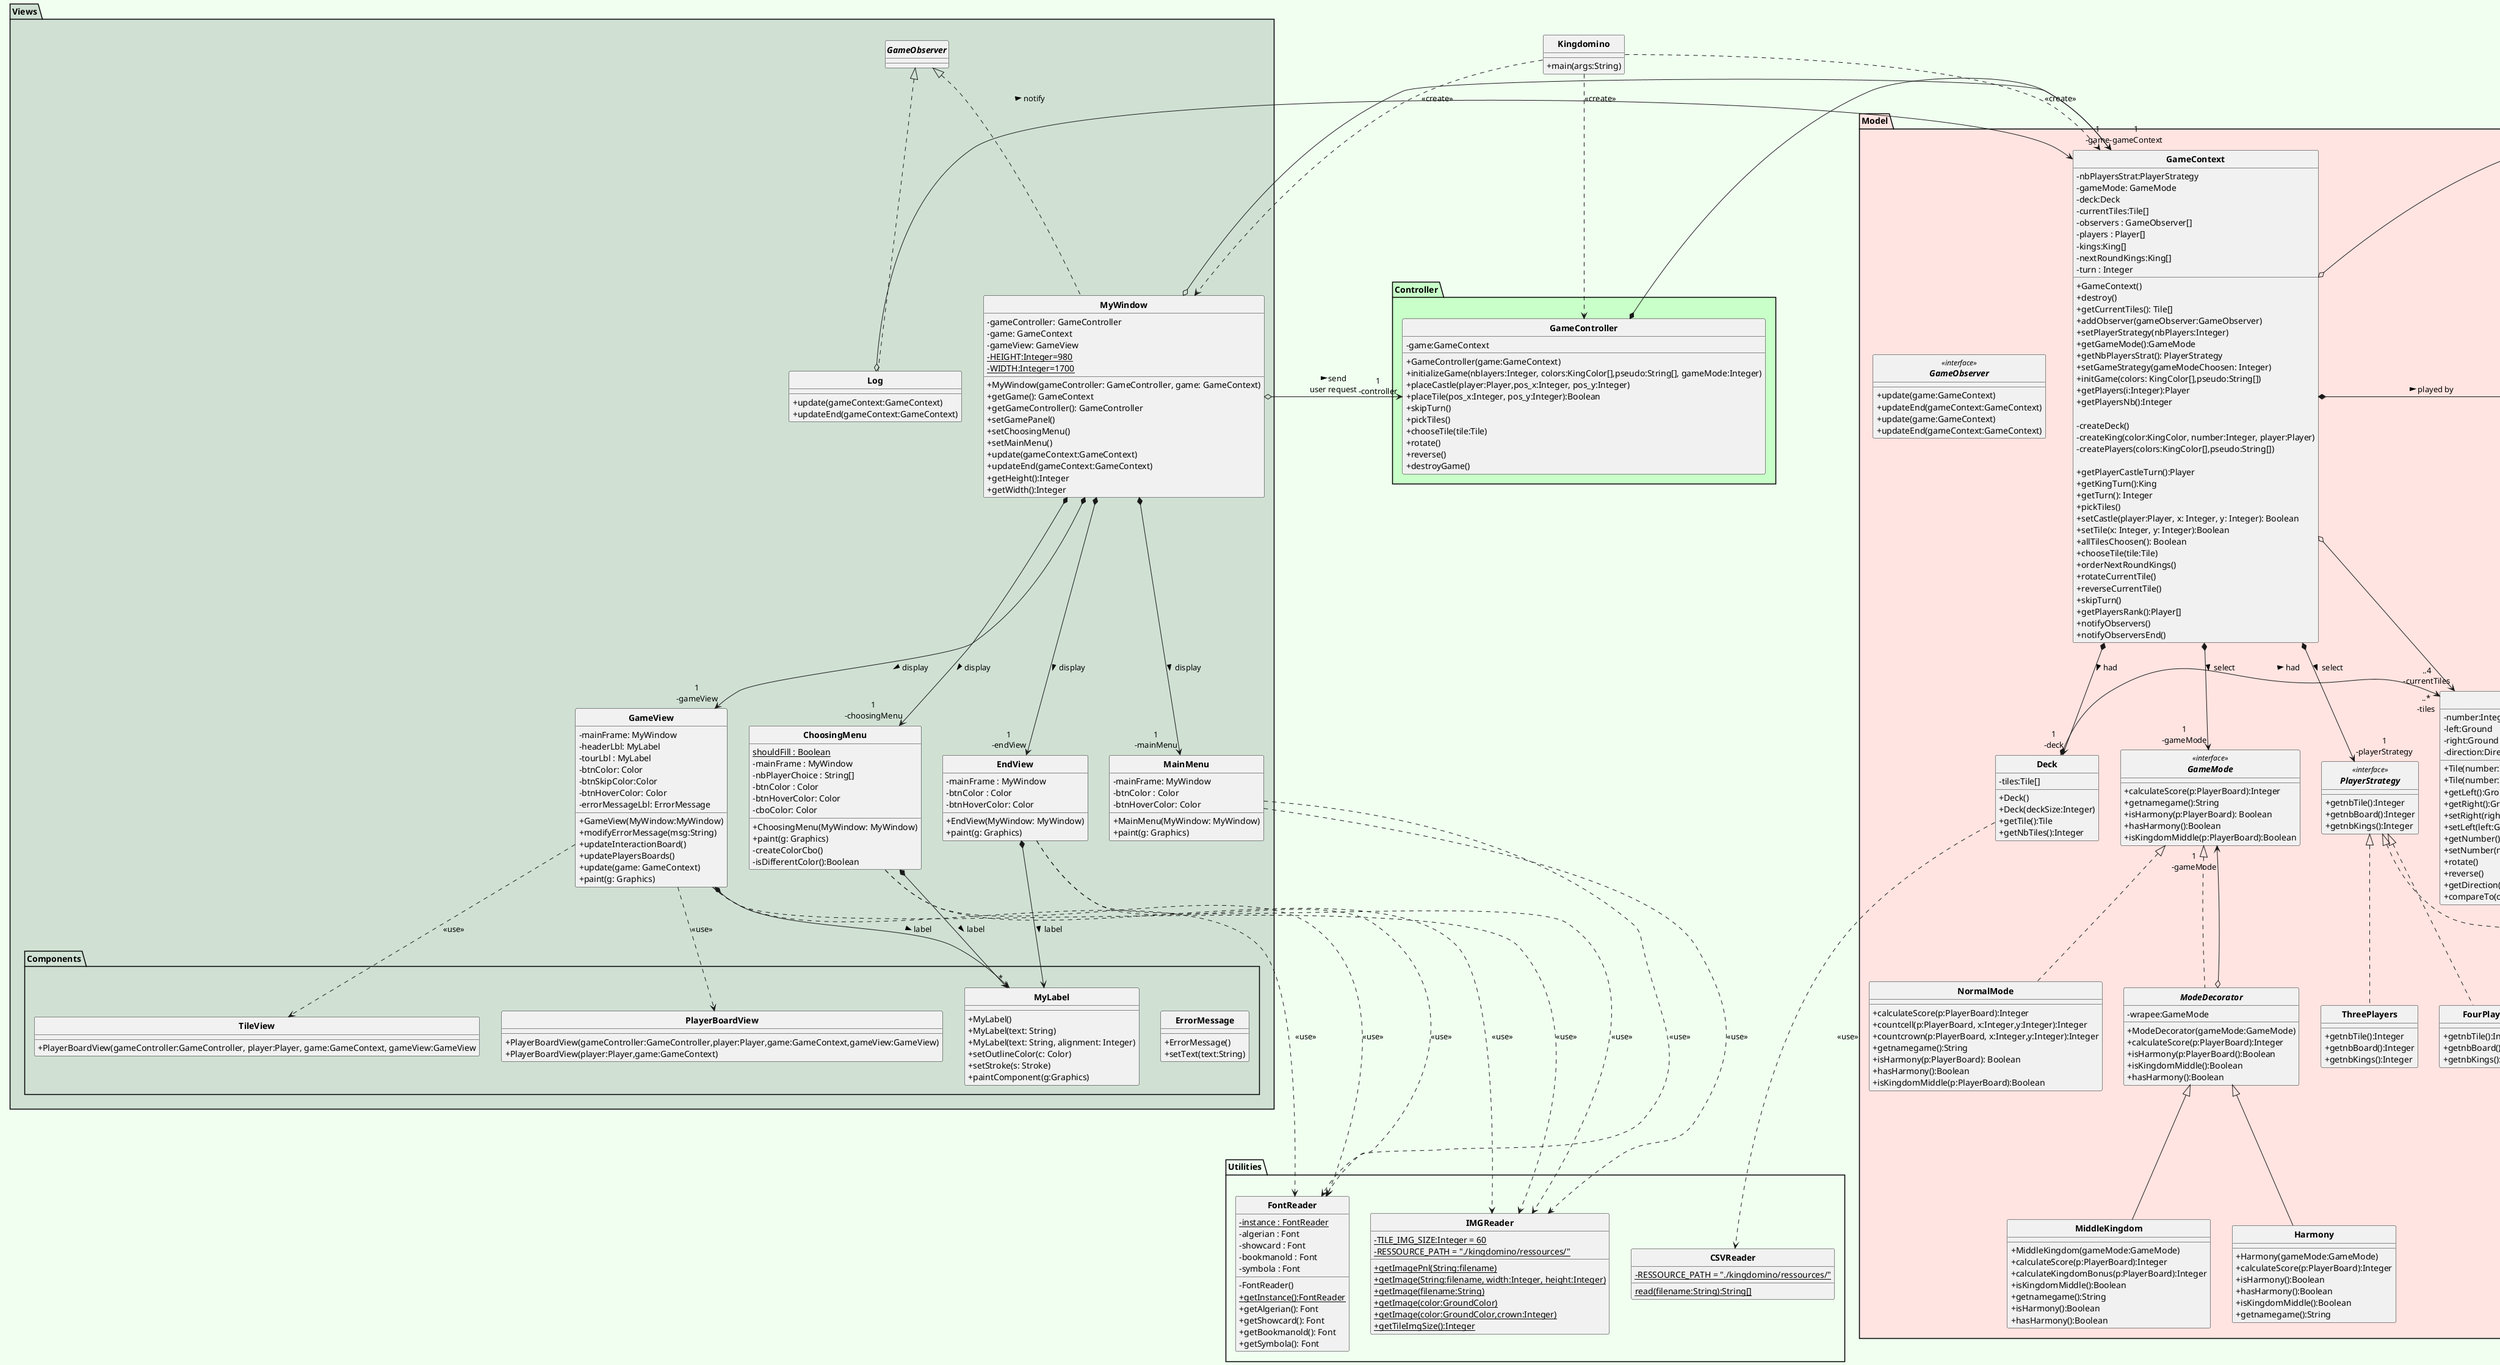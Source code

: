 @startuml
'https://plantuml.com/sequence-diagram
'skinparam style strictuml
skinparam style strictuml
skinparam classAttributeIconSize 0
skinparam classFontStyle Bold
hide enum methods
skinparam BackgroundColor HoneyDew

package Controller #technology{

    class GameController{
        -game:GameContext

        +GameController(game:GameContext)
        +initializeGame(nblayers:Integer, colors:KingColor[],pseudo:String[], gameMode:Integer)
        +placeCastle(player:Player,pos_x:Integer, pos_y:Integer)
        +placeTile(pos_x:Integer, pos_y:Integer):Boolean
        +skipTurn()
        +pickTiles()
        +chooseTile(tile:Tile)
        +rotate()
        +reverse()
        +destroyGame()
    }
}
package Model #mistyrose{

    class Castle implements Positionnable{
        +getColor():GroundColor
        +getCrownNumber():Integer
        +isGroundCounted():Boolean
        +isCrownCounted():Boolean
        +setGroundCounted(groundCounted:Boolean)
        +setCrownCounted(crownCounted:Boolean)
    }

    class Deck{
        -tiles:Tile[]

        +Deck()
        +Deck(deckSize:Integer)
        +getTile():Tile
        +getNbTiles():Integer
    }

    enum Direction{
        NORTH
        SOUTH
        EAST
        WEST
    }

    class TwoPlayers implements PlayerStrategy{
        +getnbTile():Integer
        +getnbBoard():Integer
        +getnbKings():Integer
    }

    class ThreePlayers implements PlayerStrategy{
        +getnbTile():Integer
        +getnbBoard():Integer
        +getnbKings():Integer
    }

    class FourPlayers implements PlayerStrategy{
        +getnbTile():Integer
        +getnbBoard():Integer
        +getnbKings():Integer
    }

    class GameContext{
        -nbPlayersStrat:PlayerStrategy
        -gameMode: GameMode
        -deck:Deck
        -currentTiles:Tile[]
        -observers : GameObserver[]
        -players : Player[]
        -kings:King[]
        -nextRoundKings:King[]
        -turn : Integer

        +GameContext()
        +destroy()
        +getCurrentTiles(): Tile[]
        +addObserver(gameObserver:GameObserver)
        +setPlayerStrategy(nbPlayers:Integer)
        +getGameMode():GameMode
        +getNbPlayersStrat(): PlayerStrategy
        +setGameStrategy(gameModeChoosen: Integer)
        +initGame(colors: KingColor[],pseudo:String[])
        +getPlayers(i:Integer):Player
        +getPlayersNb():Integer

        -createDeck()
        -createKing(color:KingColor, number:Integer, player:Player)
        -createPlayers(colors:KingColor[],pseudo:String[])

        +getPlayerCastleTurn():Player
        +getKingTurn():King
        +getTurn(): Integer
        +pickTiles()
        +setCastle(player:Player, x: Integer, y: Integer): Boolean
        +setTile(x: Integer, y: Integer):Boolean
        +allTilesChoosen(): Boolean
        +chooseTile(tile:Tile)
        +orderNextRoundKings()
        +rotateCurrentTile()
        +reverseCurrentTile()
        +skipTurn()
        +getPlayersRank():Player[]
        +notifyObservers()
        +notifyObserversEnd()
    }

    interface GameMode <<interface>>{
        +calculateScore(p:PlayerBoard):Integer
        +getnamegame():String
        +isHarmony(p:PlayerBoard): Boolean
        +hasHarmony():Boolean
        +isKingdomMiddle(p:PlayerBoard):Boolean
    }

    interface GameObserver <<interface>>{
        +update(game:GameContext)
        +updateEnd(gameContext:GameContext)
    }

    class Ground implements Positionnable{
        -color:GroundColor
        -crownNumber:Integer
        -groundCounted:boolean
        -crownCounted:Boolean

        +Ground(color:GroundColor, crownNumber:Integer)
        +isGroundCounted():Boolean
        +isCrownCounted():Boolean
        +setCrownCounted(crownNumber:Boolean)
        +setGroundCounted(groundCounted:Boolean)
        +getColor():GroundColor
        +getCrownNumber:Integer
    }

    enum GroundColor{
        -GREY
        -BLUE
        -DARKGREEN
        -BLACK
        -BROWN
        -YELLOW
        -LIGHTGREEN
        +{static}+getColor(String:color):GroundColor
    }

    interface GameObserver <<interface>>{
         +update(game:GameContext)
         +updateEnd(gameContext:GameContext)
    }

    class Harmony extends ModeDecorator{
        +Harmony(gameMode:GameMode)
        +calculateScore(p:PlayerBoard):Integer
        +isHarmony():Boolean
        +hasHarmony():Boolean
        +isKingdomMiddle():Boolean
        +getnamegame():String
    }

    class King{
        -color:KingColor
        -player:Player
        -choosenTile:Tile[]

        +King(color:KingColor, player:Player)
        +getColor():KingColor
        +setChoosenTile(tile:Tile)
        +removeTile()
        +getTile():Tile
        +getPlayer():Player
    }

    enum KingColor{
        PINK
        BLUE
        GREEN
        YELLOW
    }

    class MiddleKingdom extends ModeDecorator{
        +MiddleKingdom(gameMode:GameMode)
        +calculateScore(p:PlayerBoard):Integer
        +calculateKingdomBonus(p:PlayerBoard):Integer
        +isKingdomMiddle():Boolean
        +getnamegame():String
        +isHarmony():Boolean
        +hasHarmony():Boolean
    }

    abstract class ModeDecorator implements GameMode{
        -wrapee:GameMode
        +ModeDecorator(gameMode:GameMode)
        +calculateScore(p:PlayerBoard):Integer
        +isHarmony(p:PlayerBoard():Boolean
        +isKingdomMiddle():Boolean
        +hasHarmony():Boolean
    }

    class NormalMode implements GameMode{
        +calculateScore(p:PlayerBoard):Integer
        +countcell(p:PlayerBoard, x:Integer,y:Integer):Integer
        +countcrown(p:PlayerBoard, x:Integer,y:Integer):Integer
        +getnamegame():String
        +isHarmony(p:PlayerBoard): Boolean
        +hasHarmony():Boolean
        +isKingdomMiddle(p:PlayerBoard):Boolean
    }

    class Player{
        -playerColor:KingColor
        -board:PlayerBoard
        -playerName:String

        +Player(color:KingColor,pName:String,board:PlayerBoard)
        +getPlayerColor():KingColor
        +getPlayerName():String
        +setPlayerColor()
        +getBoard():PlayerBoard
        +setBoard(board:PlayerBoard)
    }

    class PlayerBoard{
        -BOARD_SIZE:Integer=5
        -board:Positionnable[]

        +PlayerBoard()
        +PlayerBoard(castle:Castle)
        +setCastle(x:Integer,y:Integer,castle:Castle):Boolean
        +setTile(x:Integer,y:Integer,dir:Direction,tile:Tile):Boolean
        +getRightXY(x:Integer,y:Integer, dir:Direction):Integer[]
        +isPosable(x:Integer,y:Integer):Boolean
        +isPlayable(tile:Tile):Boolean
        +isSameGround(x:Integer,y:Integer, ground:Ground):Boolean
        +getPositionnable(x:Integer, y:Integer):Positionnable
        +getBoard():Positionnable[]
        +getBOARD_SIZE():Integer
    }

    interface PlayerStrategy <<interface>>{
        +getnbTile():Integer
        +getnbBoard():Integer
        +getnbKings():Integer
    }

    interface Positionnable <<interface>>{
        +getColor():GroundColor
        +getCrownNumber():Integer
        +isGroundCounted():Boolean
        +isCrownCounted():Boolean
        +setGroundCounted(groundCounted:Boolean)
        +setCrownCounted(crownCounted:Boolean)
    }

    ' pas implémenter car on implémente pas les classes propres à Java
    class Tile{
        -number:Integer
        -left:Ground
        -right:Ground
        -direction:Direction

        +Tile(number:Integer):Tile
        +Tile(number:Integer,left:Ground, right:Ground):Tile
        +getLeft():Ground
        +getRight():Ground
        +setRight(right:Ground)
        +setLeft(left:Ground)
        +getNumber():Integer
        +setNumber(number:Integer)
        +rotate()
        +reverse()
        +getDirection():Direction
        +compareTo(o:Tile):Integer
    }

}

package Utilities{
    class CSVReader{
        {static} - RESSOURCE_PATH = "./kingdomino/ressources/"
        {static} read(filename:String):String[]
    }

    class FontReader{
        {static} - instance : FontReader
        -algerian : Font
        -showcard : Font
        -bookmanold : Font
        -symbola : Font

        -FontReader()
        {static}+getInstance():FontReader
        +getAlgerian(): Font
        +getShowcard(): Font
        +getBookmanold(): Font
        +getSymbola(): Font
    }

    class IMGReader{
        {static}-TILE_IMG_SIZE:Integer = 60
        {static} - RESSOURCE_PATH = "./kingdomino/ressources/"
        {static}+getImagePnl(String:filename)
        {static}+getImage(String:filename, width:Integer, height:Integer)
        {static}+getImage(filename:String)
        {static}+getImage(color:GroundColor)
        {static}+getImage(color:GroundColor,crown:Integer)
        {static}+getTileImgSize():Integer
    }
}

package Views #D0E1D4{
    package Components{
        class ErrorMessage{
            +ErrorMessage()
            +setText(text:String)
        }

        class MyLabel{
            +MyLabel()
            +MyLabel(text: String)
            +MyLabel(text: String, alignment: Integer)
            +setOutlineColor(c: Color)
            +setStroke(s: Stroke)
            +paintComponent(g:Graphics)
        }

        class PlayerBoardView{
            +PlayerBoardView(gameController:GameController,player:Player,game:GameContext,gameView:GameView)
            +PlayerBoardView(player:Player,game:GameContext)
        }

        class TileView{
            +PlayerBoardView(gameController:GameController, player:Player, game:GameContext, gameView:GameView
        }
    }

    class ChoosingMenu{
         {static}shouldFill : Boolean
         -mainFrame : MyWindow
         -nbPlayerChoice : String[]
         -btnColor : Color
         -btnHoverColor: Color
         -cboColor: Color

         +ChoosingMenu(MyWindow: MyWindow)
         +paint(g: Graphics)
         -createColorCbo()
         -isDifferentColor():Boolean
    }

    class EndView{
        -mainFrame : MyWindow
        -btnColor : Color
        -btnHoverColor: Color

        +EndView(MyWindow: MyWindow)
        +paint(g: Graphics)
    }

    class GameView{
        -mainFrame: MyWindow
        -headerLbl: MyLabel
        -tourLbl : MyLabel
        -btnColor: Color
        -btnSkipColor:Color
        -btnHoverColor: Color
        -errorMessageLbl: ErrorMessage

        +GameView(MyWindow:MyWindow)
        +modifyErrorMessage(msg:String)
        +updateInteractionBoard()
        +updatePlayersBoards()
        +update(game: GameContext)
        +paint(g: Graphics)
    }

    class Log implements GameObserver{
        +update(gameContext:GameContext)
        +updateEnd(gameContext:GameContext)
    }

    class MainMenu{
        -mainFrame: MyWindow
        -btnColor : Color
        -btnHoverColor: Color

        +MainMenu(MyWindow: MyWindow)
        +paint(g: Graphics)
    }
    class MyWindow implements GameObserver{
        -gameController: GameController
        -game: GameContext
        -gameView: GameView
        {static}-HEIGHT:Integer=980
        {static}-WIDTH:Integer=1700

        +MyWindow(gameController: GameController, game: GameContext)
        +getGame(): GameContext
        +getGameController(): GameController
        +setGamePanel()
        +setChoosingMenu()
        +setMainMenu()
        +update(gameContext:GameContext)
        +updateEnd(gameContext:GameContext)
        +getHeight():Integer
        +getWidth():Integer
    }
}

class Kingdomino{
    +main(args:String)
}

'les liaisons
'KingDomino crée le controller la fenetre et le contexte
Kingdomino ..> GameController : <<create>>
Kingdomino ..> MyWindow : <<create>>
Kingdomino .> GameContext : <<create>>

'GameContext est composé
 ' -d'une pile de tuile
GameContext *--> "1\n-deck" Deck : > had
 ' -d'un mode de jeu
GameContext *-->"1\n-gameMode"GameMode : > select
' d'une stratégie
GameContext *--> "1\n-playerStrategy" PlayerStrategy :  > select
'de joueurs
GameContext *-> "2..4\n-players" Player :  > played by
'aggrégation ! Tile
GameContext o--> "..4\n-currentTiles"Tile
'GameContext va avoir besoin de gameobserver
GameContext o->"..n\n-observers" GameObserver : > observes

'GameController est composé de GameContext
GameController *--> "1\n-gameContext" GameContext

'Player est composé d'un plateau de jeu et de roi
Player *-> "1\n-board"PlayerBoard : > had
Player*-->"1..2\n-kings"King : > had

'PlayerBoard contient de positionnable
PlayerBoard o-->"1\n-board"Positionnable: > contains

'Log va notifier GameContext
Log o-> GameContext: > notify

'la pile est composé de tuile
Deck *-> "..*\n-tiles"Tile : > had

'Ground est composé de GroundColor
Ground *-->"1\n-color"GroundColor: > composed

'Tile contient un coté droit et un coté gauche qui sont des grounds
Tile *-> "1-left\n1-right"Ground

'On utilise decorator en fonction de GameMode
ModeDecorator o--> "1\n-gameMode"GameMode

'King est composé d'une couleur
King *---> "1\n-kingcolor" KingColor : > had
'Castle est composé d'une couleur
Castle *--> "1\n-kingcolor" KingColor : > had

'LES VUES MyWindow va afficher les vues suivantes
MyWindow  *--> "1\n-gameView" GameView : > display
MyWindow  *--> "1\n-mainMenu" MainMenu : > display
MyWindow  *--> "1\n-choosingMenu" ChoosingMenu : > display
MyWindow  *--> "1\n-endView" EndView : > display

'MyWindow a besoin du controlleur et du gamecontext
MyWindow o-> "1\n-controller" GameController : > send \nuser request
MyWindow  o-> "1\n-game"GameContext

'les vues utilisent les labels
GameView *-->MyLabel : > label
EndView *-->MyLabel : > label
ChoosingMenu *--> "*" MyLabel : > label

'USES
'PlayerBoard va utiliser les directions
PlayerBoard .> Direction : <<use>>

'Deck va utiliser CSVReader
Deck ...> CSVReader :  <<use>>

EndView .> IMGReader : <<use>>
GameView ..> IMGReader: <<use>>
ChoosingMenu ..> IMGReader : <<use>>
MainMenu .> IMGReader : <<use>>

EndView ..>FontReader :<<use>>
GameView .>FontReader :<<use>>
ChoosingMenu ..>FontReader :<<use>>
MainMenu ..>FontReader :<<use>>

GameView ..>TileView : <<use>>
GameView ..>PlayerBoardView : <<use>>

@enduml